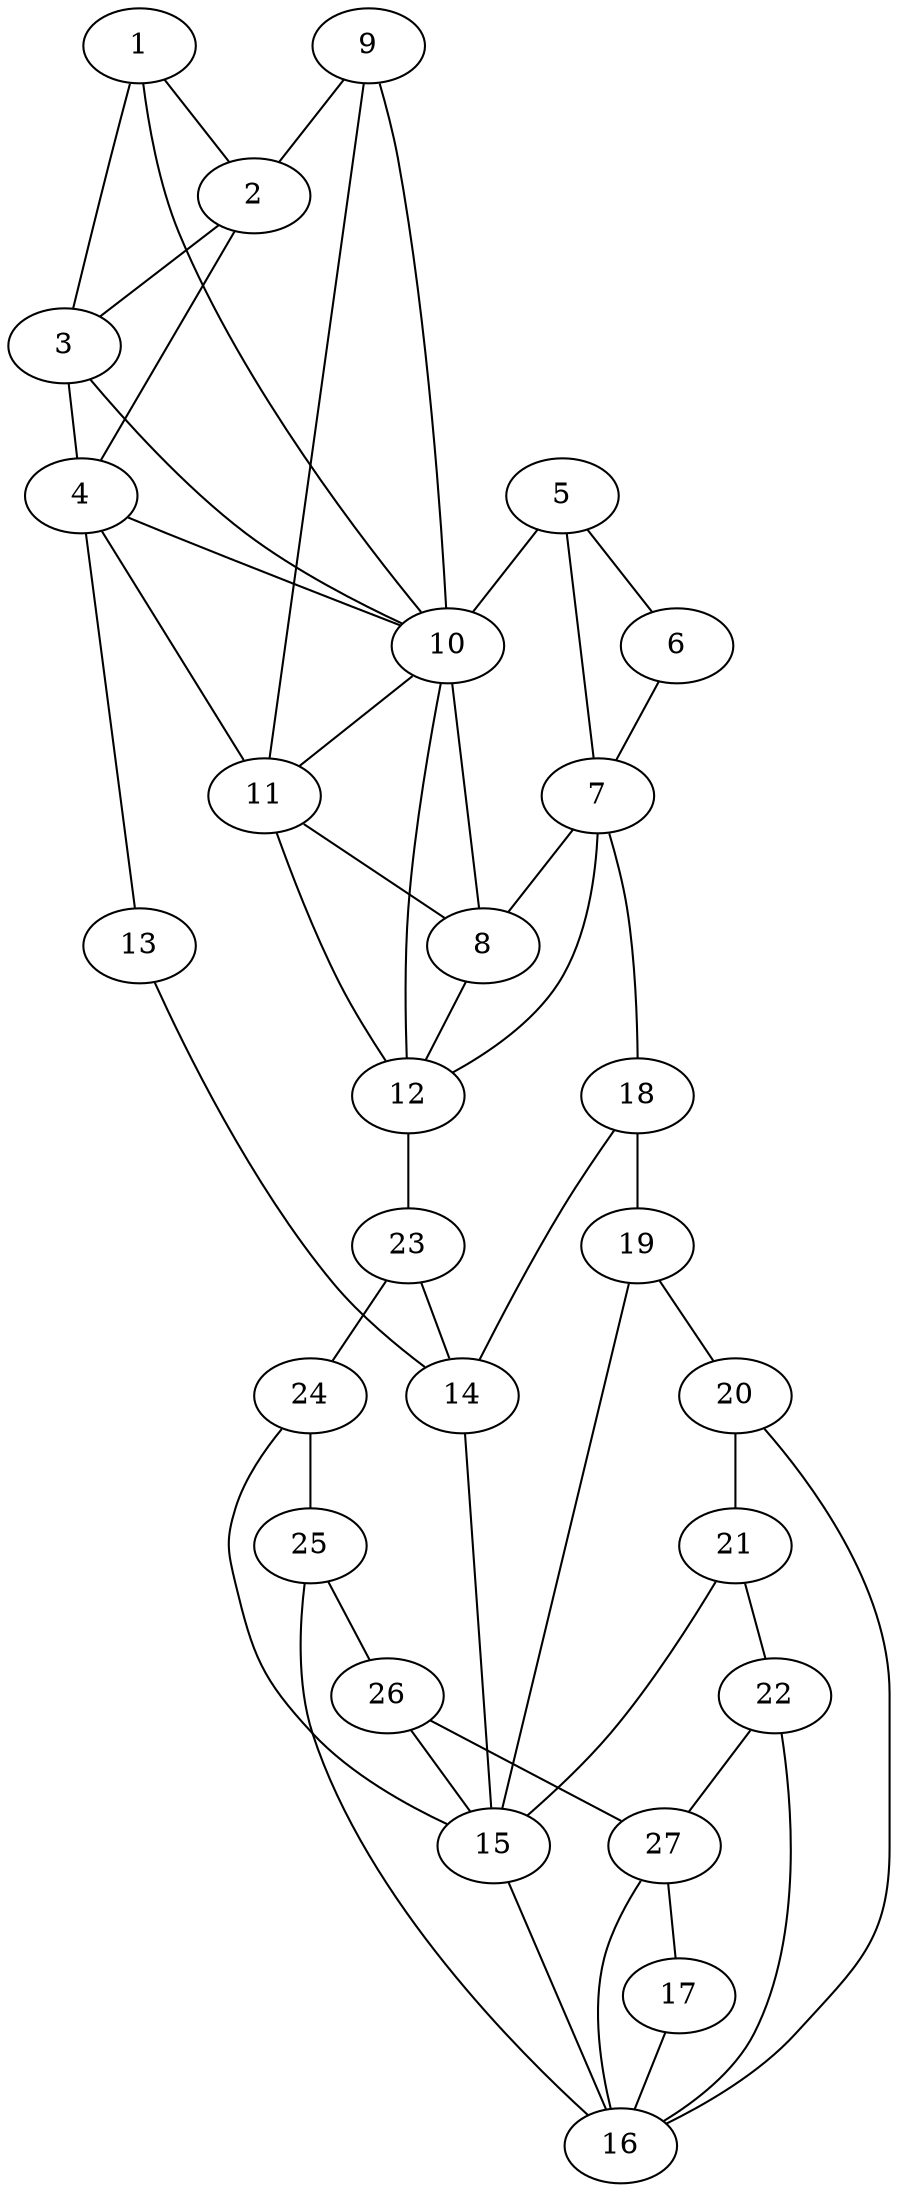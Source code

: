 graph pdb1bne {
	1	 [aaLength=13,
		sequence=TFDGVADYLQTYH,
		type=0];
	2	 [aaLength=9,
		sequence=TKSEAQALG,
		type=0];
	1 -- 2	 [distance0="25.41754",
		frequency=1,
		type0=1];
	3	 [aaLength=3,
		sequence=ASK,
		type=0];
	1 -- 3	 [distance0="32.37043",
		frequency=1,
		type0=3];
	10	 [aaLength=9,
		sequence=TKSEAQALG,
		type=0];
	1 -- 10	 [distance0="30.98437",
		frequency=1,
		type0=2];
	2 -- 3	 [distance0="12.73203",
		distance1="2.0",
		frequency=2,
		type0=1,
		type1=4];
	4	 [aaLength=6,
		sequence=NLCDVA,
		type=0];
	2 -- 4	 [distance0="18.20271",
		frequency=1,
		type0=3];
	3 -- 4	 [distance0="9.674076",
		distance1="1.0",
		frequency=2,
		type0=1,
		type1=4];
	3 -- 10	 [distance0="20.7519",
		frequency=1,
		type0=3];
	13	 [aaLength=6,
		sequence=SIGGDI,
		type=1];
	4 -- 13	 [distance0="3.0",
		frequency=1,
		type0=4];
	4 -- 10	 [distance0="17.68121",
		frequency=1,
		type0=3];
	11	 [aaLength=3,
		sequence=ASK,
		type=0];
	4 -- 11	 [distance0="14.64142",
		frequency=1,
		type0=2];
	5	 [aaLength=13,
		sequence=TFDGVADYLQTYH,
		type=0];
	6	 [aaLength=9,
		sequence=TKSEAQALG,
		type=0];
	5 -- 6	 [distance0="25.42456",
		distance1="7.0",
		frequency=2,
		type0=1,
		type1=4];
	7	 [aaLength=3,
		sequence=ASK,
		type=0];
	5 -- 7	 [distance0="32.47565",
		frequency=1,
		type0=3];
	5 -- 10	 [distance0="29.88228",
		frequency=1,
		type0=2];
	6 -- 7	 [distance0="12.722",
		distance1="2.0",
		frequency=2,
		type0=1,
		type1=4];
	8	 [aaLength=6,
		sequence=NLCDVA,
		type=0];
	7 -- 8	 [distance0="30.692",
		frequency=1,
		type0=2];
	12	 [aaLength=6,
		sequence=NLCDVA,
		type=0];
	7 -- 12	 [distance0="30.692",
		frequency=1,
		type0=3];
	18	 [aaLength=6,
		sequence=SIGGDI,
		type=1];
	7 -- 18	 [distance0="10.0",
		frequency=1,
		type0=4];
	8 -- 10	 [distance0="18.22511",
		frequency=1,
		type0=3];
	8 -- 12	 [distance0="0.0",
		distance1="0.0",
		frequency=2,
		type0=1,
		type1=5];
	9	 [aaLength=13,
		sequence=TFDGVADYLQTYH,
		type=0];
	9 -- 2	 [distance0="30.46771",
		frequency=1,
		type0=2];
	9 -- 10	 [distance0="25.50437",
		distance1="7.0",
		frequency=2,
		type0=1,
		type1=4];
	9 -- 11	 [distance0="32.56697",
		frequency=1,
		type0=3];
	10 -- 11	 [distance0="12.48905",
		distance1="2.0",
		frequency=2,
		type0=1,
		type1=4];
	11 -- 8	 [distance0="9.600656",
		distance1="1.0",
		frequency=2,
		type0=1,
		type1=4];
	11 -- 12	 [distance0="9.600656",
		frequency=1,
		type0=2];
	12 -- 10	 [distance0="18.22511",
		frequency=1,
		type0=3];
	23	 [aaLength=6,
		sequence=SIGGDI,
		type=1];
	12 -- 23	 [distance0="3.0",
		frequency=1,
		type0=4];
	14	 [aaLength=7,
		sequence=TWREADI,
		type=1];
	13 -- 14	 [distance0="20.0",
		distance1="14.0",
		frequency=2,
		type0=3,
		type1=4];
	15	 [aaLength=7,
		sequence=SDRILYS,
		type=1];
	14 -- 15	 [distance0="15.0",
		distance1="8.0",
		frequency=2,
		type0=3,
		type1=4];
	16	 [aaLength=6,
		sequence=WLIYKT,
		type=1];
	15 -- 16	 [distance0="9.0",
		distance1="2.0",
		frequency=2,
		type0=3,
		type1=4];
	17	 [aaLength=5,
		sequence=FTKIR,
		type=1];
	17 -- 16	 [distance0="12.0",
		frequency=1,
		type0=3];
	18 -- 14	 [distance0="20.0",
		frequency=1,
		type0=3];
	19	 [aaLength=7,
		sequence=TWREADI,
		type=1];
	18 -- 19	 [distance0="14.0",
		frequency=1,
		type0=4];
	19 -- 15	 [distance0="15.0",
		frequency=1,
		type0=3];
	20	 [aaLength=7,
		sequence=SDRILYS,
		type=1];
	19 -- 20	 [distance0="8.0",
		frequency=1,
		type0=4];
	20 -- 16	 [distance0="9.0",
		frequency=1,
		type0=3];
	21	 [aaLength=6,
		sequence=WLIYKT,
		type=1];
	20 -- 21	 [distance0="2.0",
		frequency=1,
		type0=4];
	21 -- 15	 [distance0="9.0",
		frequency=1,
		type0=3];
	22	 [aaLength=5,
		sequence=FTKIR,
		type=1];
	21 -- 22	 [distance0="6.0",
		frequency=1,
		type0=4];
	22 -- 16	 [distance0="12.0",
		frequency=1,
		type0=3];
	27	 [aaLength=5,
		sequence=FTKIR,
		type=1];
	22 -- 27	 [distance0="0.0",
		frequency=1,
		type0=2];
	23 -- 14	 [distance0="20.0",
		frequency=1,
		type0=3];
	24	 [aaLength=7,
		sequence=TWREADI,
		type=1];
	23 -- 24	 [distance0="14.0",
		frequency=1,
		type0=4];
	24 -- 15	 [distance0="15.0",
		frequency=1,
		type0=3];
	25	 [aaLength=7,
		sequence=SDRILYS,
		type=1];
	24 -- 25	 [distance0="8.0",
		frequency=1,
		type0=4];
	25 -- 16	 [distance0="9.0",
		frequency=1,
		type0=3];
	26	 [aaLength=6,
		sequence=WLIYKT,
		type=1];
	25 -- 26	 [distance0="2.0",
		frequency=1,
		type0=4];
	26 -- 15	 [distance0="9.0",
		frequency=1,
		type0=3];
	26 -- 27	 [distance0="6.0",
		frequency=1,
		type0=4];
	27 -- 16	 [distance0="12.0",
		frequency=1,
		type0=3];
	27 -- 17	 [distance0="0.0",
		frequency=1,
		type0=1];
}
